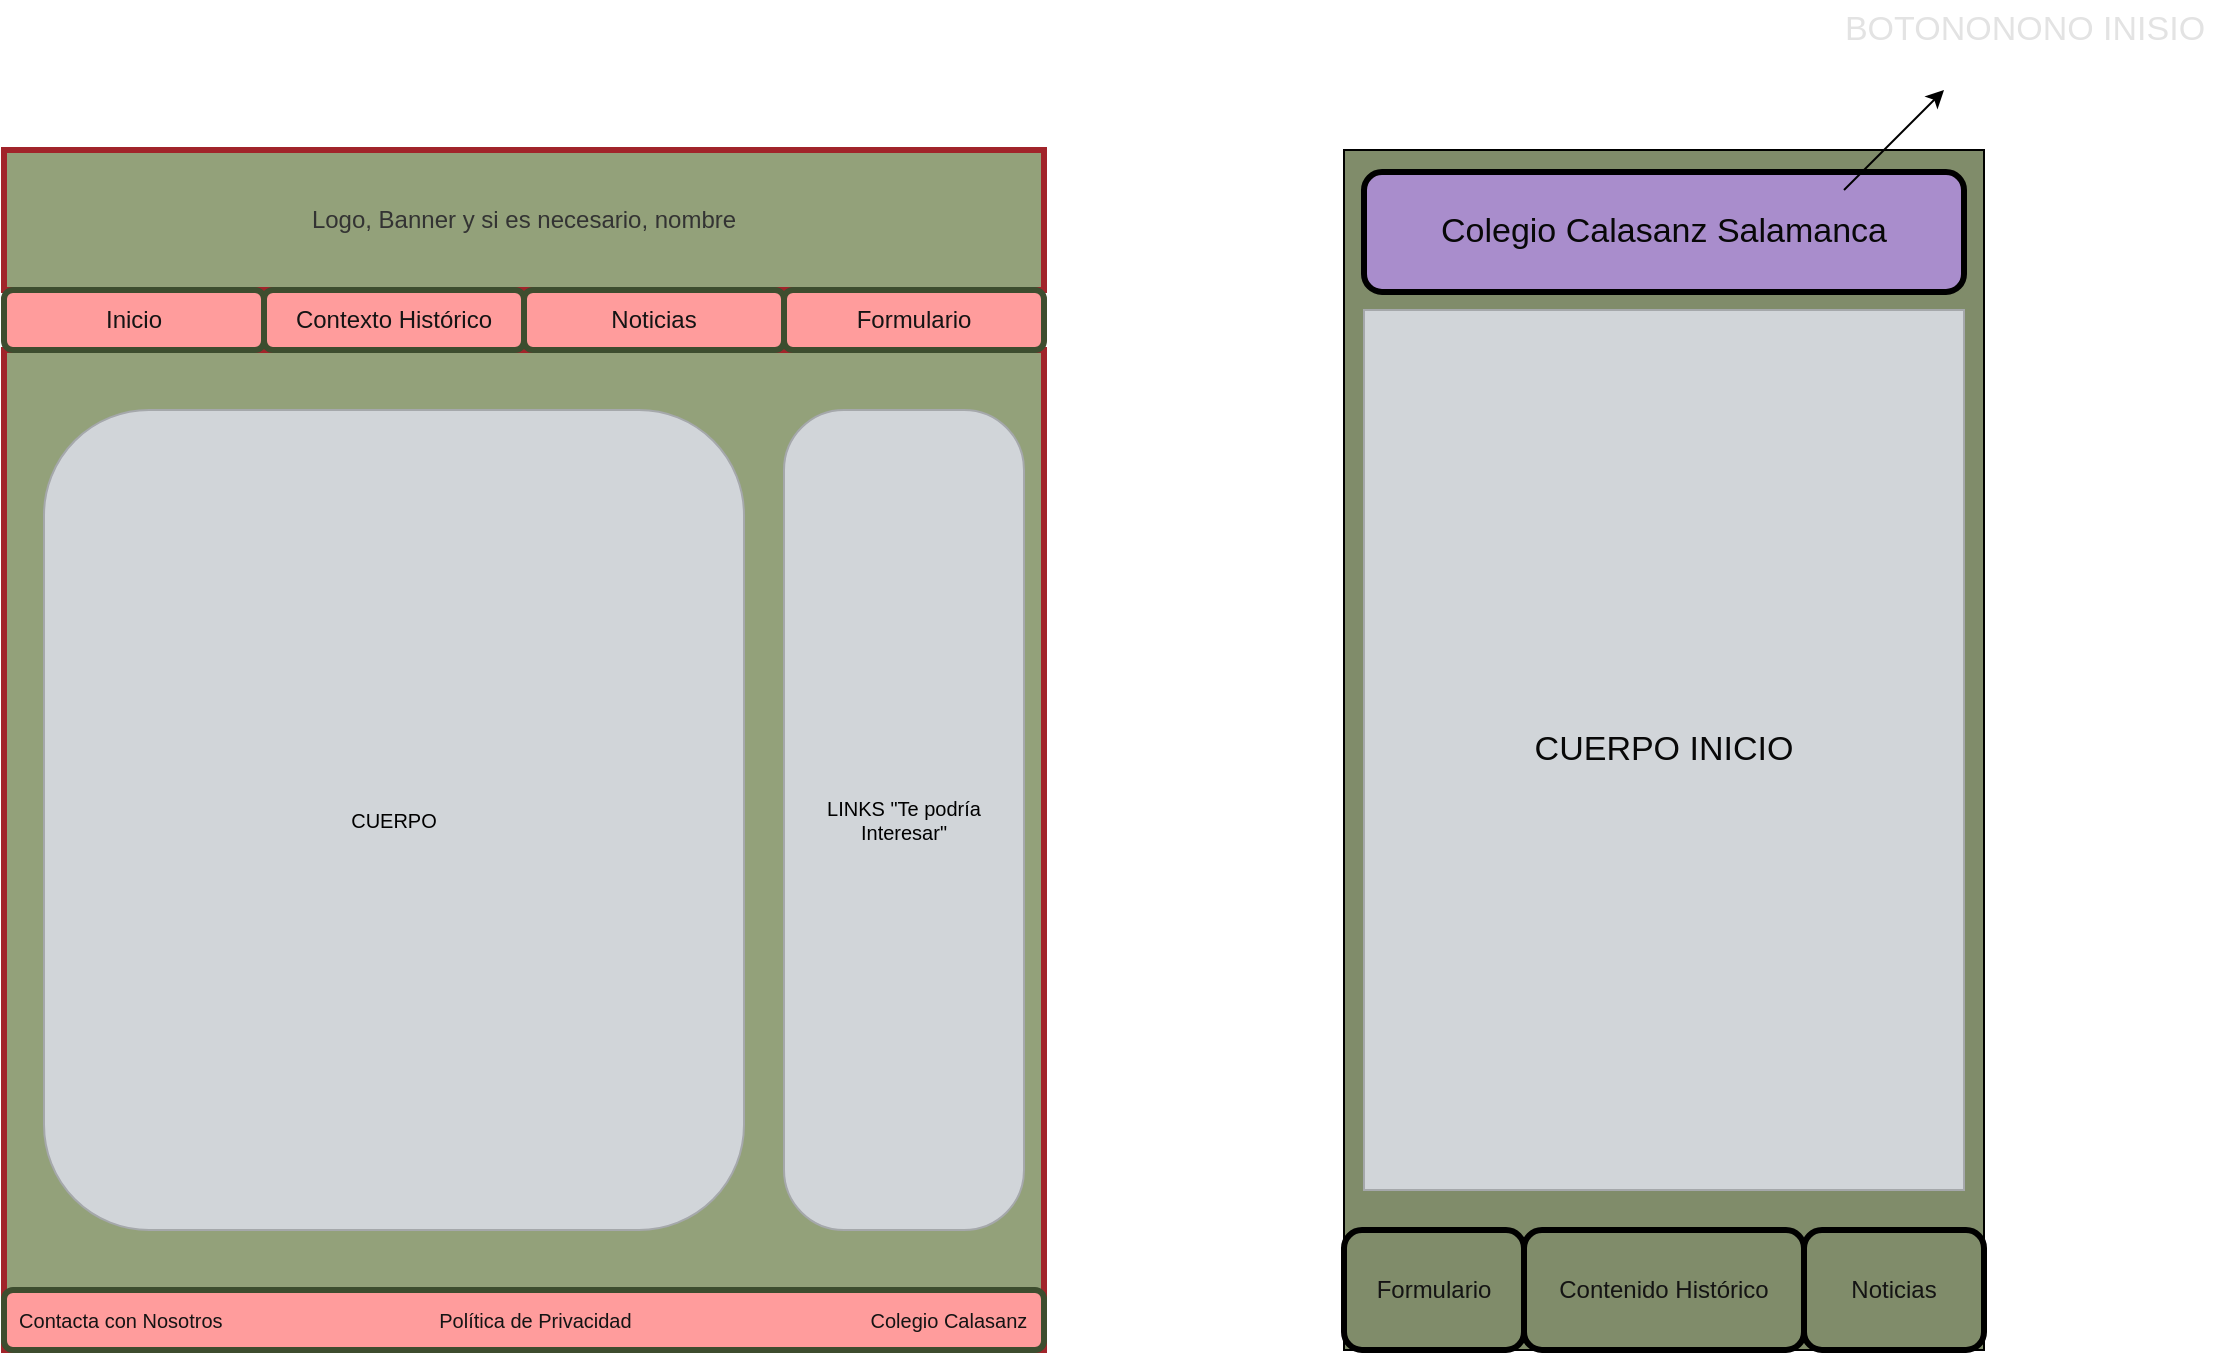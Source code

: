 <mxfile>
    <diagram id="NGKuehqLRzqjEHL3xjPX" name="Page-1">
        <mxGraphModel dx="1246" dy="2034" grid="1" gridSize="10" guides="1" tooltips="1" connect="1" arrows="1" fold="1" page="1" pageScale="1" pageWidth="850" pageHeight="1100" math="0" shadow="0">
            <root>
                <mxCell id="0"/>
                <mxCell id="1" parent="0"/>
                <mxCell id="3" value="" style="rounded=0;whiteSpace=wrap;html=1;strokeColor=#A1242A;fillColor=#93A17A;strokeWidth=3;shadow=0;glass=0;" parent="1" vertex="1">
                    <mxGeometry x="80" y="40" width="520" height="500" as="geometry"/>
                </mxCell>
                <mxCell id="4" value="&lt;font color=&quot;#333333&quot;&gt;Logo, Banner y si es necesario, nombre&lt;/font&gt;" style="rounded=0;whiteSpace=wrap;html=1;fillColor=#93A17A;strokeColor=#A1242A;strokeWidth=3;shadow=0;glass=0;" parent="1" vertex="1">
                    <mxGeometry x="80" y="-60" width="520" height="70" as="geometry"/>
                </mxCell>
                <mxCell id="5" value="&lt;font color=&quot;#141414&quot;&gt;Inicio&lt;/font&gt;" style="rounded=1;whiteSpace=wrap;html=1;fillColor=#FF9C9C;gradientColor=none;strokeColor=#3D4D2F;strokeWidth=3;perimeterSpacing=1;" parent="1" vertex="1">
                    <mxGeometry x="80" y="10" width="130" height="30" as="geometry"/>
                </mxCell>
                <mxCell id="10" value="&lt;font color=&quot;#141414&quot;&gt;Contexto Histórico&lt;/font&gt;" style="rounded=1;whiteSpace=wrap;html=1;fillColor=#FF9C9C;gradientColor=none;strokeColor=#3D4D2F;strokeWidth=3;perimeterSpacing=1;" parent="1" vertex="1">
                    <mxGeometry x="210" y="10" width="130" height="30" as="geometry"/>
                </mxCell>
                <mxCell id="11" value="&lt;span style=&quot;color: rgba(0, 0, 0, 0); font-family: monospace; font-size: 0px; text-align: start;&quot;&gt;%3CmxGraphModel%3E%3Croot%3E%3CmxCell%20id%3D%220%22%2F%3E%3CmxCell%20id%3D%221%22%20parent%3D%220%22%2F%3E%3CmxCell%20id%3D%222%22%20value%3D%22%26lt%3Bfont%20color%3D%26quot%3B%23141414%26quot%3B%26gt%3BContexto%20Hist%C3%B3rico%26lt%3B%2Ffont%26gt%3B%22%20style%3D%22rounded%3D1%3BwhiteSpace%3Dwrap%3Bhtml%3D1%3BfillColor%3D%23DEE2E6%3BgradientColor%3Dnone%3BstrokeColor%3D%233D4D2F%3BstrokeWidth%3D3%3BperimeterSpacing%3D1%3B%22%20vertex%3D%221%22%20parent%3D%221%22%3E%3CmxGeometry%20x%3D%22180%22%20y%3D%2210%22%20width%3D%22130%22%20height%3D%2230%22%20as%3D%22geometry%22%2F%3E%3C%2FmxCell%3E%3C%2Froot%3E%3C%2FmxGraphModel%3E&lt;/span&gt;&lt;font color=&quot;#141414&quot;&gt;Noticias&lt;/font&gt;" style="rounded=1;whiteSpace=wrap;html=1;fillColor=#FF9C9C;gradientColor=none;strokeColor=#3D4D2F;strokeWidth=3;perimeterSpacing=1;" parent="1" vertex="1">
                    <mxGeometry x="340" y="10" width="130" height="30" as="geometry"/>
                </mxCell>
                <mxCell id="12" value="&lt;font color=&quot;#141414&quot;&gt;Formulario&lt;/font&gt;" style="rounded=1;whiteSpace=wrap;html=1;fillColor=#FF9C9C;gradientColor=none;strokeColor=#3D4D2F;strokeWidth=3;perimeterSpacing=1;" parent="1" vertex="1">
                    <mxGeometry x="470" y="10" width="130" height="30" as="geometry"/>
                </mxCell>
                <mxCell id="13" value="&lt;font style=&quot;font-size: 10px;&quot; color=&quot;#141414&quot;&gt;&amp;nbsp; Contacta con Nosotros&amp;nbsp; &amp;nbsp; &amp;nbsp; &amp;nbsp; &amp;nbsp; &amp;nbsp; &amp;nbsp; &amp;nbsp; &amp;nbsp; &amp;nbsp; &amp;nbsp; &amp;nbsp; &amp;nbsp; &amp;nbsp; &amp;nbsp; &amp;nbsp; &amp;nbsp; &amp;nbsp; &amp;nbsp; &amp;nbsp;Política de Privacidad&amp;nbsp; &amp;nbsp; &amp;nbsp; &amp;nbsp; &amp;nbsp; &amp;nbsp; &amp;nbsp; &amp;nbsp; &amp;nbsp; &amp;nbsp; &amp;nbsp; &amp;nbsp; &amp;nbsp; &amp;nbsp; &amp;nbsp; &amp;nbsp; &amp;nbsp; &amp;nbsp; &amp;nbsp; &amp;nbsp; &amp;nbsp; &amp;nbsp;Colegio Calasanz&lt;/font&gt;" style="rounded=1;whiteSpace=wrap;html=1;fillColor=#FF9C9C;gradientColor=none;strokeColor=#3D4D2F;strokeWidth=3;perimeterSpacing=1;align=left;" parent="1" vertex="1">
                    <mxGeometry x="80" y="510" width="520" height="30" as="geometry"/>
                </mxCell>
                <mxCell id="14" value="CUERPO" style="rounded=1;whiteSpace=wrap;html=1;fontSize=10;glass=0;shadow=0;strokeColor=#A5A8AB;fillColor=#D1D5D9;" parent="1" vertex="1">
                    <mxGeometry x="100" y="70" width="350" height="410" as="geometry"/>
                </mxCell>
                <mxCell id="15" value="LINKS &quot;Te podría Interesar&quot;" style="rounded=1;whiteSpace=wrap;html=1;fontSize=10;fillColor=#D1D5D9;strokeColor=#A5A8AB;imageHeight=24;arcSize=25;" parent="1" vertex="1">
                    <mxGeometry x="470" y="70" width="120" height="410" as="geometry"/>
                </mxCell>
                <mxCell id="25" value="" style="rounded=0;whiteSpace=wrap;html=1;fillColor=#808C6A;" vertex="1" parent="1">
                    <mxGeometry x="750" y="-60" width="320" height="600" as="geometry"/>
                </mxCell>
                <mxCell id="27" value="&lt;font color=&quot;#141414&quot;&gt;Contenido Histórico&lt;/font&gt;" style="rounded=1;whiteSpace=wrap;html=1;fillColor=#808C6A;strokeWidth=3;perimeterSpacing=8;" vertex="1" parent="1">
                    <mxGeometry x="840" y="480" width="140" height="60" as="geometry"/>
                </mxCell>
                <mxCell id="28" value="&lt;font color=&quot;#141414&quot;&gt;Noticias&lt;/font&gt;" style="rounded=1;whiteSpace=wrap;html=1;fillColor=#808C6A;strokeWidth=3;perimeterSpacing=8;" vertex="1" parent="1">
                    <mxGeometry x="980" y="480" width="90" height="60" as="geometry"/>
                </mxCell>
                <mxCell id="29" value="&lt;font color=&quot;#141414&quot;&gt;Formulario&lt;/font&gt;" style="rounded=1;whiteSpace=wrap;html=1;fillColor=#808C6A;strokeWidth=3;perimeterSpacing=8;" vertex="1" parent="1">
                    <mxGeometry x="750" y="480" width="90" height="60" as="geometry"/>
                </mxCell>
                <mxCell id="30" value="&lt;font style=&quot;font-size: 17px;&quot; color=&quot;#080808&quot;&gt;CUERPO INICIO&lt;/font&gt;" style="rounded=0;whiteSpace=wrap;html=1;fontSize=10;glass=0;shadow=0;strokeColor=#A5A8AB;fillColor=#D1D5D9;" vertex="1" parent="1">
                    <mxGeometry x="760" y="20" width="300" height="440" as="geometry"/>
                </mxCell>
                <mxCell id="31" value="Colegio Calasanz Salamanca" style="rounded=1;whiteSpace=wrap;html=1;strokeWidth=3;fontSize=17;fontColor=#080808;fillColor=#A98DCC;fillStyle=solid;" vertex="1" parent="1">
                    <mxGeometry x="760" y="-49" width="300" height="60" as="geometry"/>
                </mxCell>
                <mxCell id="32" value="" style="endArrow=classic;html=1;fontSize=17;fontColor=#080808;" edge="1" parent="1">
                    <mxGeometry width="50" height="50" relative="1" as="geometry">
                        <mxPoint x="1000" y="-40" as="sourcePoint"/>
                        <mxPoint x="1050" y="-90" as="targetPoint"/>
                    </mxGeometry>
                </mxCell>
                <mxCell id="33" value="&lt;font color=&quot;#e3e3e3&quot;&gt;BOTONONONO INISIO&lt;/font&gt;" style="text;html=1;align=center;verticalAlign=middle;resizable=0;points=[];autosize=1;strokeColor=none;fillColor=none;fontSize=17;fontColor=#080808;" vertex="1" parent="1">
                    <mxGeometry x="990" y="-135" width="200" height="30" as="geometry"/>
                </mxCell>
            </root>
        </mxGraphModel>
    </diagram>
</mxfile>